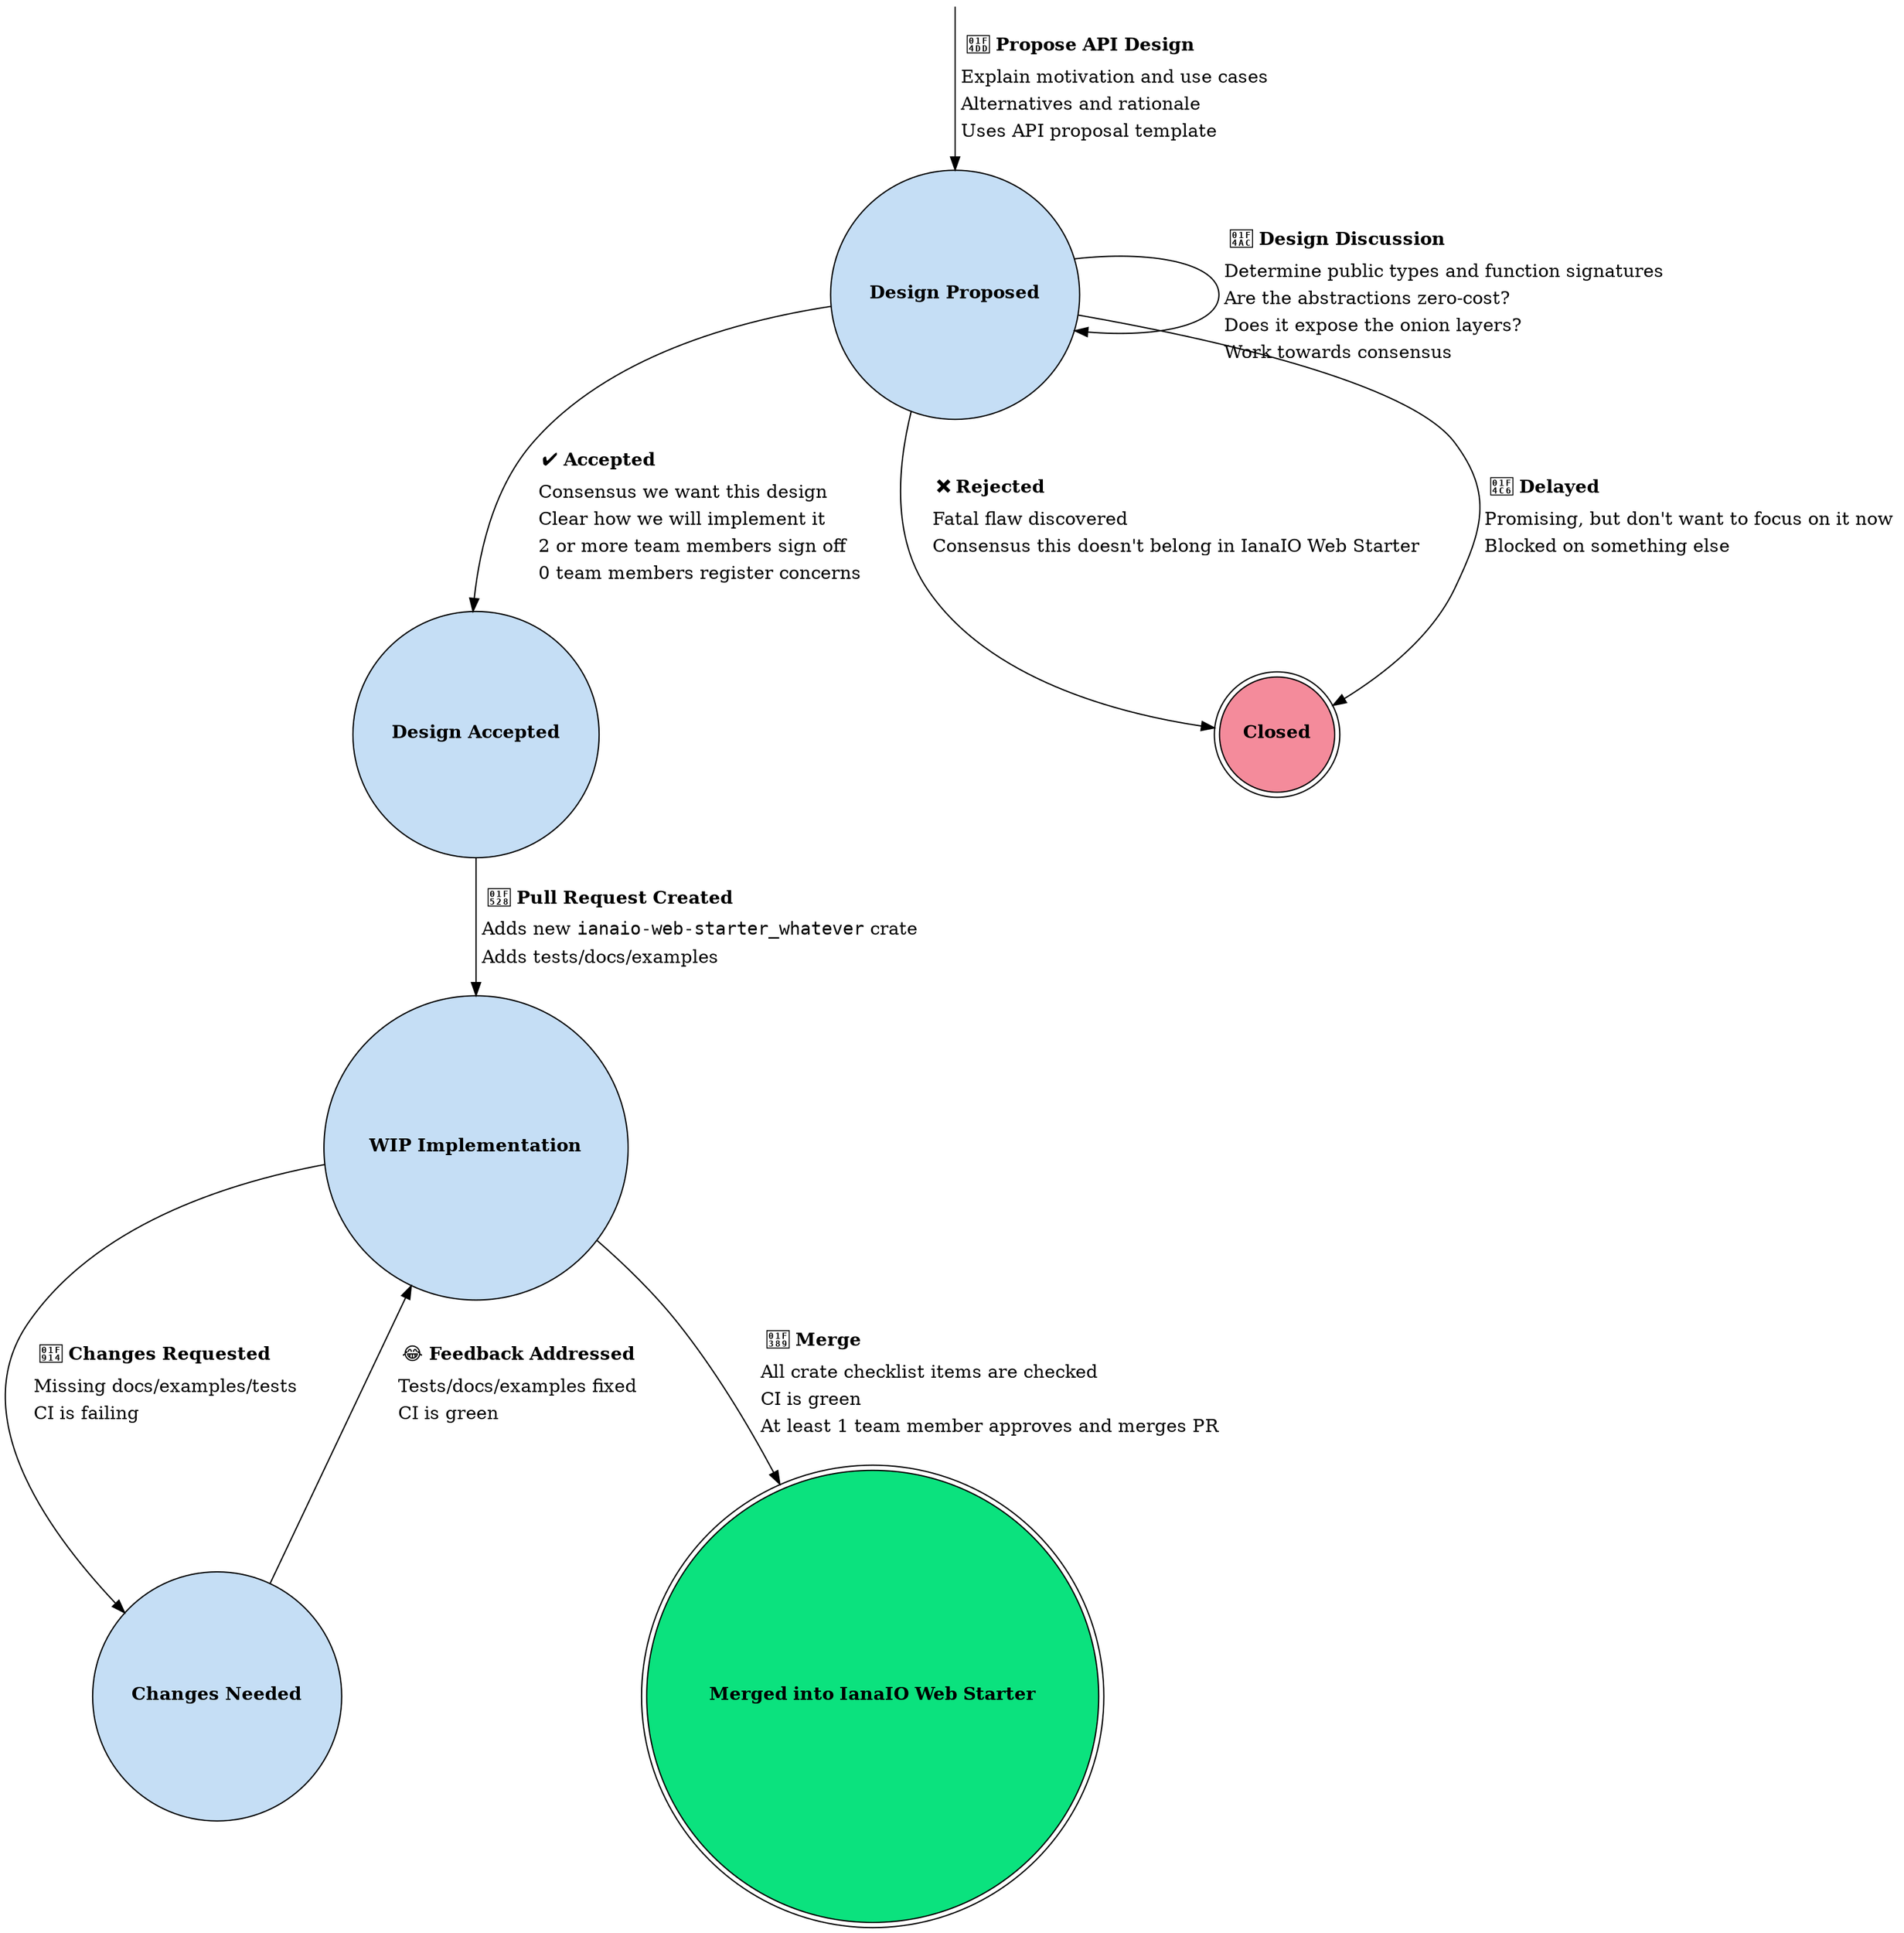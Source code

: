 // Re-render the PNG image with:
//
//     dot -Tpng new-design-workflow.dot -o new-design-workflow.png

digraph {
  nodesep = 1.5;

  // Nodes

  start [shape = "point", style = "invis", width = 0];
  proposed [label = <<b>Design Proposed</b>>, shape = "circle", style = "filled", fillcolor = "#c5def5"];
  accepted [label = <<b>Design Accepted</b>>, shape = "circle", style = "filled", fillcolor = "#c5def5"];
  closed [label = <<b>Closed</b>>, shape = "doublecircle", style = "filled", fillcolor = "#f48b9b"];

  wip_impl [label = <<b>WIP Implementation</b>>, shape = "circle", style = "filled", fillcolor = "#c5def5"];
  changes_needed [label = <<b>Changes Needed</b>>, shape = "circle", style = "filled", fillcolor = "#c5def5"];
  merged [label = <<b>Merged into IanaIO Web Starter</b>>, shape = "doublecircle", style = "filled", fillcolor = "#0be27e"];

  // Edges

  start -> proposed [label = <
    <table border="0">
      <tr><td align="left" cellpadding="5"><b>📝 Propose API Design</b></td></tr>
      <tr><td align="left">Explain motivation and use cases</td></tr>
      <tr><td align="left">Alternatives and rationale</td></tr>
      <tr><td align="left">Uses API proposal template</td></tr>
    </table>
  >];

  proposed -> proposed [label = <
    <table border="0">
      <tr><td align="left" cellpadding="5"><b>💬 Design Discussion</b></td></tr>
      <tr><td align="left">Determine public types and function signatures</td></tr>
      <tr><td align="left">Are the abstractions zero-cost?</td></tr>
      <tr><td align="left">Does it expose the onion layers?</td></tr>
      <tr><td align="left">Work towards consensus</td></tr>
    </table>
  >];

  proposed -> closed [label = <
    <table border="0">
      <tr><td align="left" cellpadding="5"><b>❌ Rejected</b></td></tr>
      <tr><td align="left">Fatal flaw discovered</td></tr>
      <tr><td align="left">Consensus this doesn't belong in IanaIO Web Starter</td></tr>
    </table>
  >];

  proposed -> closed [label = <
    <table border="0">
      <tr><td align="left" cellpadding="5"><b>📆 Delayed</b></td></tr>
      <tr><td align="left">Promising, but don't want to focus on it now</td></tr>
      <tr><td align="left">Blocked on something else</td></tr>
    </table>
  >];

  proposed -> accepted [label = <
    <table border="0">
      <tr><td align="left" cellpadding="5"><b>✔ Accepted</b></td></tr>
      <tr><td align="left">Consensus we want this design</td></tr>
      <tr><td align="left">Clear how we will implement it</td></tr>
      <tr><td align="left">2 or more team members sign off</td></tr>
      <tr><td align="left">0 team members register concerns</td></tr>
    </table>
  >];

  accepted -> wip_impl [label = <
    <table border="0">
      <tr><td align="left" cellpadding="5"><b>🔨 Pull Request Created</b></td></tr>
      <tr><td align="left">Adds new <font face="monospace">ianaio-web-starter_whatever</font> crate</td></tr>
      <tr><td align="left">Adds tests/docs/examples</td></tr>
    </table>
  >];

  wip_impl -> changes_needed [label = <
    <table border="0">
      <tr><td align="left" cellpadding="5"><b>🤔 Changes Requested</b></td></tr>
      <tr><td align="left">Missing docs/examples/tests</td></tr>
      <tr><td align="left">CI is failing</td></tr>
    </table>
  >];

  changes_needed -> wip_impl [label = <
    <table border="0">
      <tr><td align="left" cellpadding="5"><b>😂 Feedback Addressed</b></td></tr>
      <tr><td align="left">Tests/docs/examples fixed</td></tr>
      <tr><td align="left">CI is green</td></tr>
    </table>
  >];

  wip_impl -> merged [label = <
    <table border="0">
      <tr><td align="left" cellpadding="5"><b>🎉 Merge</b></td></tr>
      <tr><td align="left">All crate checklist items are checked</td></tr>
      <tr><td align="left">CI is green</td></tr>
      <tr><td align="left">At least 1 team member approves and merges PR</td></tr>
    </table>
  >];
}


